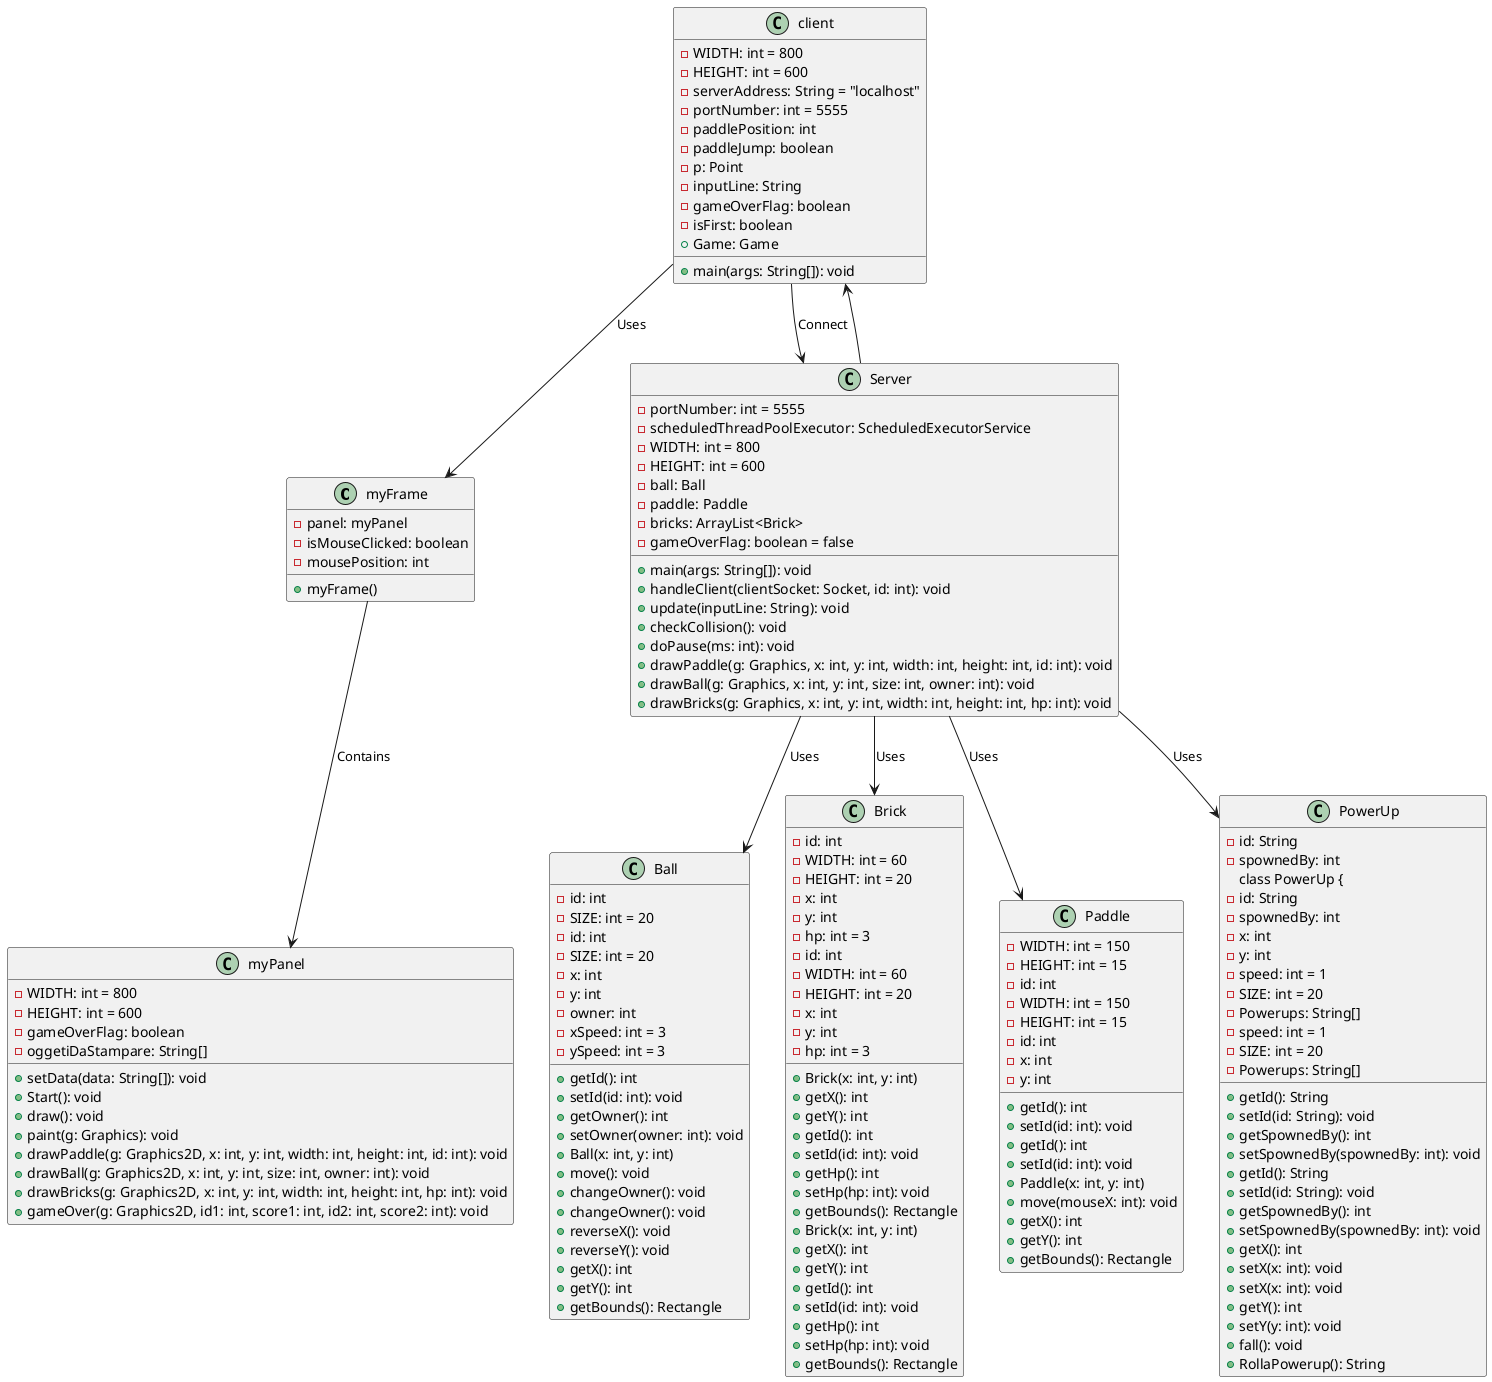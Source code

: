 @startuml

class myFrame {
  -panel: myPanel
  -isMouseClicked: boolean
  -mousePosition: int
  +myFrame()
}

class myPanel {
  -WIDTH: int = 800
  -HEIGHT: int = 600
  -gameOverFlag: boolean
  -oggetiDaStampare: String[]
  +setData(data: String[]): void
  +Start(): void
  +draw(): void
  +paint(g: Graphics): void
  +drawPaddle(g: Graphics2D, x: int, y: int, width: int, height: int, id: int): void
  +drawBall(g: Graphics2D, x: int, y: int, size: int, owner: int): void
  +drawBricks(g: Graphics2D, x: int, y: int, width: int, height: int, hp: int): void
  +gameOver(g: Graphics2D, id1: int, score1: int, id2: int, score2: int): void
}

class client {
  -WIDTH: int = 800
  -HEIGHT: int = 600
  -serverAddress: String = "localhost"
  -portNumber: int = 5555
  -paddlePosition: int
  -paddleJump: boolean
  -p: Point
  -inputLine: String
  -gameOverFlag: boolean
  -isFirst: boolean
  +main(args: String[]): void
  +Game: Game
}

class Server {
  -portNumber: int = 5555
  -scheduledThreadPoolExecutor: ScheduledExecutorService
  -WIDTH: int = 800
  -HEIGHT: int = 600
  -ball: Ball
  -paddle: Paddle
  -bricks: ArrayList<Brick>
  -gameOverFlag: boolean = false
  +main(args: String[]): void
  +handleClient(clientSocket: Socket, id: int): void
  +update(inputLine: String): void
  +checkCollision(): void
  +doPause(ms: int): void
  +drawPaddle(g: Graphics, x: int, y: int, width: int, height: int, id: int): void
  +drawBall(g: Graphics, x: int, y: int, size: int, owner: int): void
  +drawBricks(g: Graphics, x: int, y: int, width: int, height: int, hp: int): void
}

class Ball {
  -id: int
  -SIZE: int = 20
  -id: int
  -SIZE: int = 20
  -x: int
  -y: int
  -owner: int
  -xSpeed: int = 3
  -ySpeed: int = 3
  +getId(): int
  +setId(id: int): void
  +getOwner(): int
  +setOwner(owner: int): void
  +Ball(x: int, y: int)
  +move(): void
  +changeOwner(): void
  +changeOwner(): void
  +reverseX(): void
  +reverseY(): void
  +getX(): int
  +getY(): int
  +getBounds(): Rectangle
}

class Brick {
  -id: int
  -WIDTH: int = 60
  -HEIGHT: int = 20
  -x: int
  -y: int
  -hp: int = 3
  +Brick(x: int, y: int)
  +getX(): int
  +getY(): int
  +getId(): int
  +setId(id: int): void
  +getHp(): int
  +setHp(hp: int): void
  +getBounds(): Rectangle
}

class Brick {
  -id: int
  -WIDTH: int = 60
  -HEIGHT: int = 20
  -x: int
  -y: int
  -hp: int = 3
  +Brick(x: int, y: int)
  +getX(): int
  +getY(): int
  +getId(): int
  +setId(id: int): void
  +getHp(): int
  +setHp(hp: int): void
  +getBounds(): Rectangle
}

class Paddle {
  -WIDTH: int = 150
  -HEIGHT: int = 15
  -id: int
  -WIDTH: int = 150
  -HEIGHT: int = 15
  -id: int
  -x: int
  -y: int
  +getId(): int
  +setId(id: int): void
  +getId(): int
  +setId(id: int): void
  +Paddle(x: int, y: int)
  +move(mouseX: int): void
  +getX(): int
  +getY(): int
  +getBounds(): Rectangle
}

class PowerUp {
  -id: String
  -spownedBy: int
class PowerUp {
  -id: String
  -spownedBy: int
  -x: int
  -y: int
  -speed: int = 1
  -SIZE: int = 20
  -Powerups: String[]
  +getId(): String
  +setId(id: String): void
  +getSpownedBy(): int
  +setSpownedBy(spownedBy: int): void
  -speed: int = 1
  -SIZE: int = 20
  -Powerups: String[]
  +getId(): String
  +setId(id: String): void
  +getSpownedBy(): int
  +setSpownedBy(spownedBy: int): void
  +getX(): int
  +setX(x: int): void
  +setX(x: int): void
  +getY(): int
  +setY(y: int): void
  +fall(): void
  +RollaPowerup(): String
}

client --> myFrame : Uses
client --> Server : Connect
Server --> client
Server --> Brick : Uses
Server --> Ball : Uses
Server --> Paddle : Uses
Server --> PowerUp : Uses
myFrame --> myPanel : Contains

@enduml